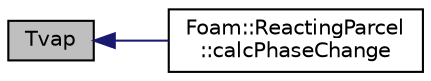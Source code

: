 digraph "Tvap"
{
  bgcolor="transparent";
  edge [fontname="Helvetica",fontsize="10",labelfontname="Helvetica",labelfontsize="10"];
  node [fontname="Helvetica",fontsize="10",shape=record];
  rankdir="LR";
  Node33 [label="Tvap",height=0.2,width=0.4,color="black", fillcolor="grey75", style="filled", fontcolor="black"];
  Node33 -> Node34 [dir="back",color="midnightblue",fontsize="10",style="solid",fontname="Helvetica"];
  Node34 [label="Foam::ReactingParcel\l::calcPhaseChange",height=0.2,width=0.4,color="black",URL="$a25049.html#a5b56a067700e6158ee77c1f7f4844b6b",tooltip="Calculate Phase change. "];
}
